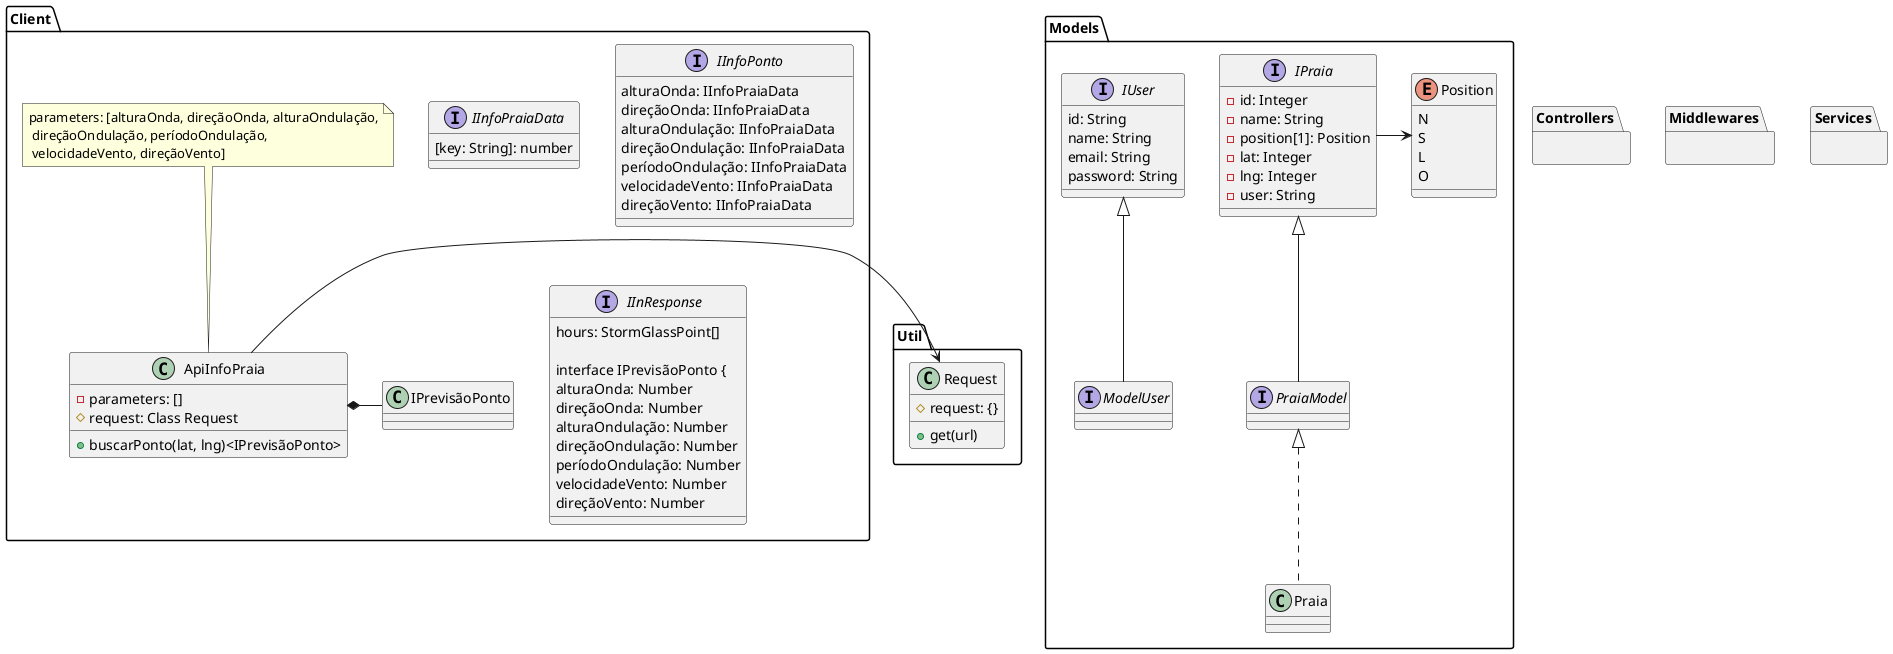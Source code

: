 @startuml class

package Util {
  class Request {
    #request: {}
    +get(url)
  }
}

package Client {
  
  interface IInfoPraiaData {
    [key: String]: number
  }

  interface IInfoPonto {
    alturaOnda: IInfoPraiaData
    direçãoOnda: IInfoPraiaData
    alturaOndulação: IInfoPraiaData
    direçãoOndulação: IInfoPraiaData
    períodoOndulação: IInfoPraiaData
    velocidadeVento: IInfoPraiaData
    direçãoVento: IInfoPraiaData
  }

  interface IInResponse {
  hours: StormGlassPoint[]

  interface IPrevisãoPonto {
    alturaOnda: Number
    direçãoOnda: Number
    alturaOndulação: Number
    direçãoOndulação: Number
    períodoOndulação: Number
    velocidadeVento: Number
    direçãoVento: Number
  }
  
  class ApiInfoPraia {
    -parameters: []
    #request: Class Request
    +buscarPonto(lat, lng)<IPrevisãoPonto>
  }
  note top: parameters: [alturaOnda, direçãoOnda, alturaOndulação,\n direçãoOndulação, períodoOndulação,\n velocidadeVento, direçãoVento]

  ApiInfoPraia -> Request
  ApiInfoPraia *- IPrevisãoPonto
}
package Models {

  interface IUser {
    id: String
    name: String
    email: String
    password: String
  }

  interface ModelUser extends IUser {
    
  }

  enum Position {
    N
    S
    L
    O
  }

  interface IPraia {
    -id: Integer
    -name: String
    -position[1]: Position
    -lat: Integer
    -lng: Integer
    -user: String
  }

  IPraia -> Position

  interface PraiaModel extends IPraia

  class Praia implements PraiaModel
}
package Controllers {}
package Middlewares {}
package Services {}

@enduml